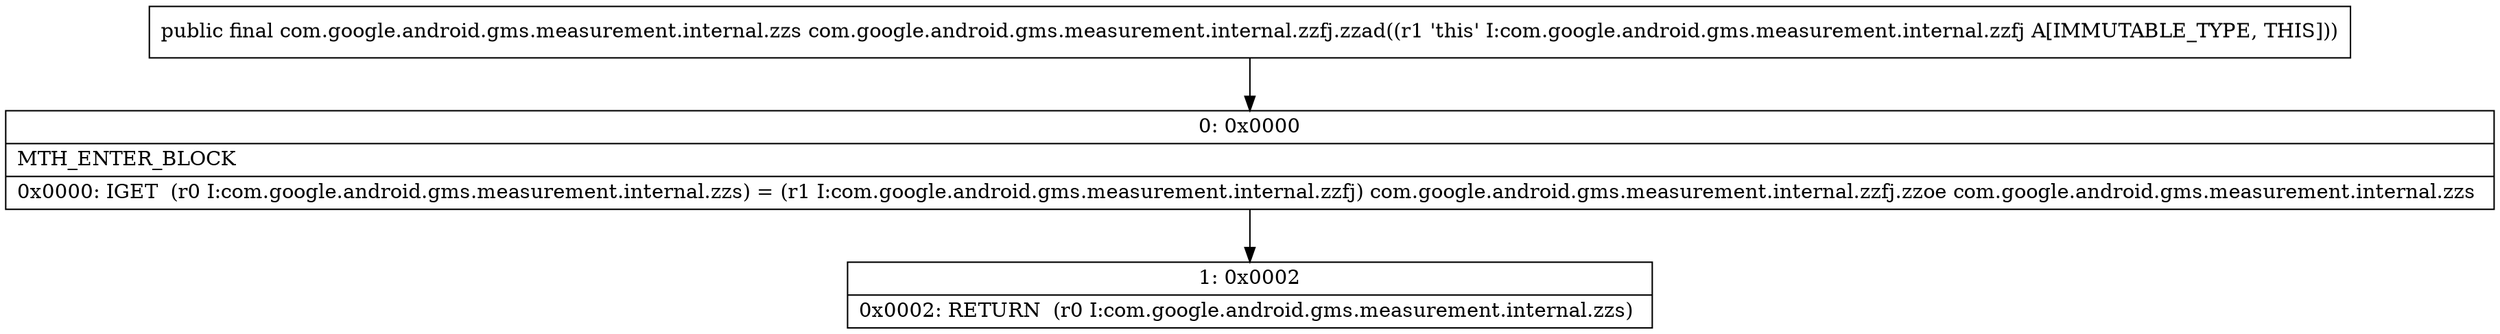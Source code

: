 digraph "CFG forcom.google.android.gms.measurement.internal.zzfj.zzad()Lcom\/google\/android\/gms\/measurement\/internal\/zzs;" {
Node_0 [shape=record,label="{0\:\ 0x0000|MTH_ENTER_BLOCK\l|0x0000: IGET  (r0 I:com.google.android.gms.measurement.internal.zzs) = (r1 I:com.google.android.gms.measurement.internal.zzfj) com.google.android.gms.measurement.internal.zzfj.zzoe com.google.android.gms.measurement.internal.zzs \l}"];
Node_1 [shape=record,label="{1\:\ 0x0002|0x0002: RETURN  (r0 I:com.google.android.gms.measurement.internal.zzs) \l}"];
MethodNode[shape=record,label="{public final com.google.android.gms.measurement.internal.zzs com.google.android.gms.measurement.internal.zzfj.zzad((r1 'this' I:com.google.android.gms.measurement.internal.zzfj A[IMMUTABLE_TYPE, THIS])) }"];
MethodNode -> Node_0;
Node_0 -> Node_1;
}


